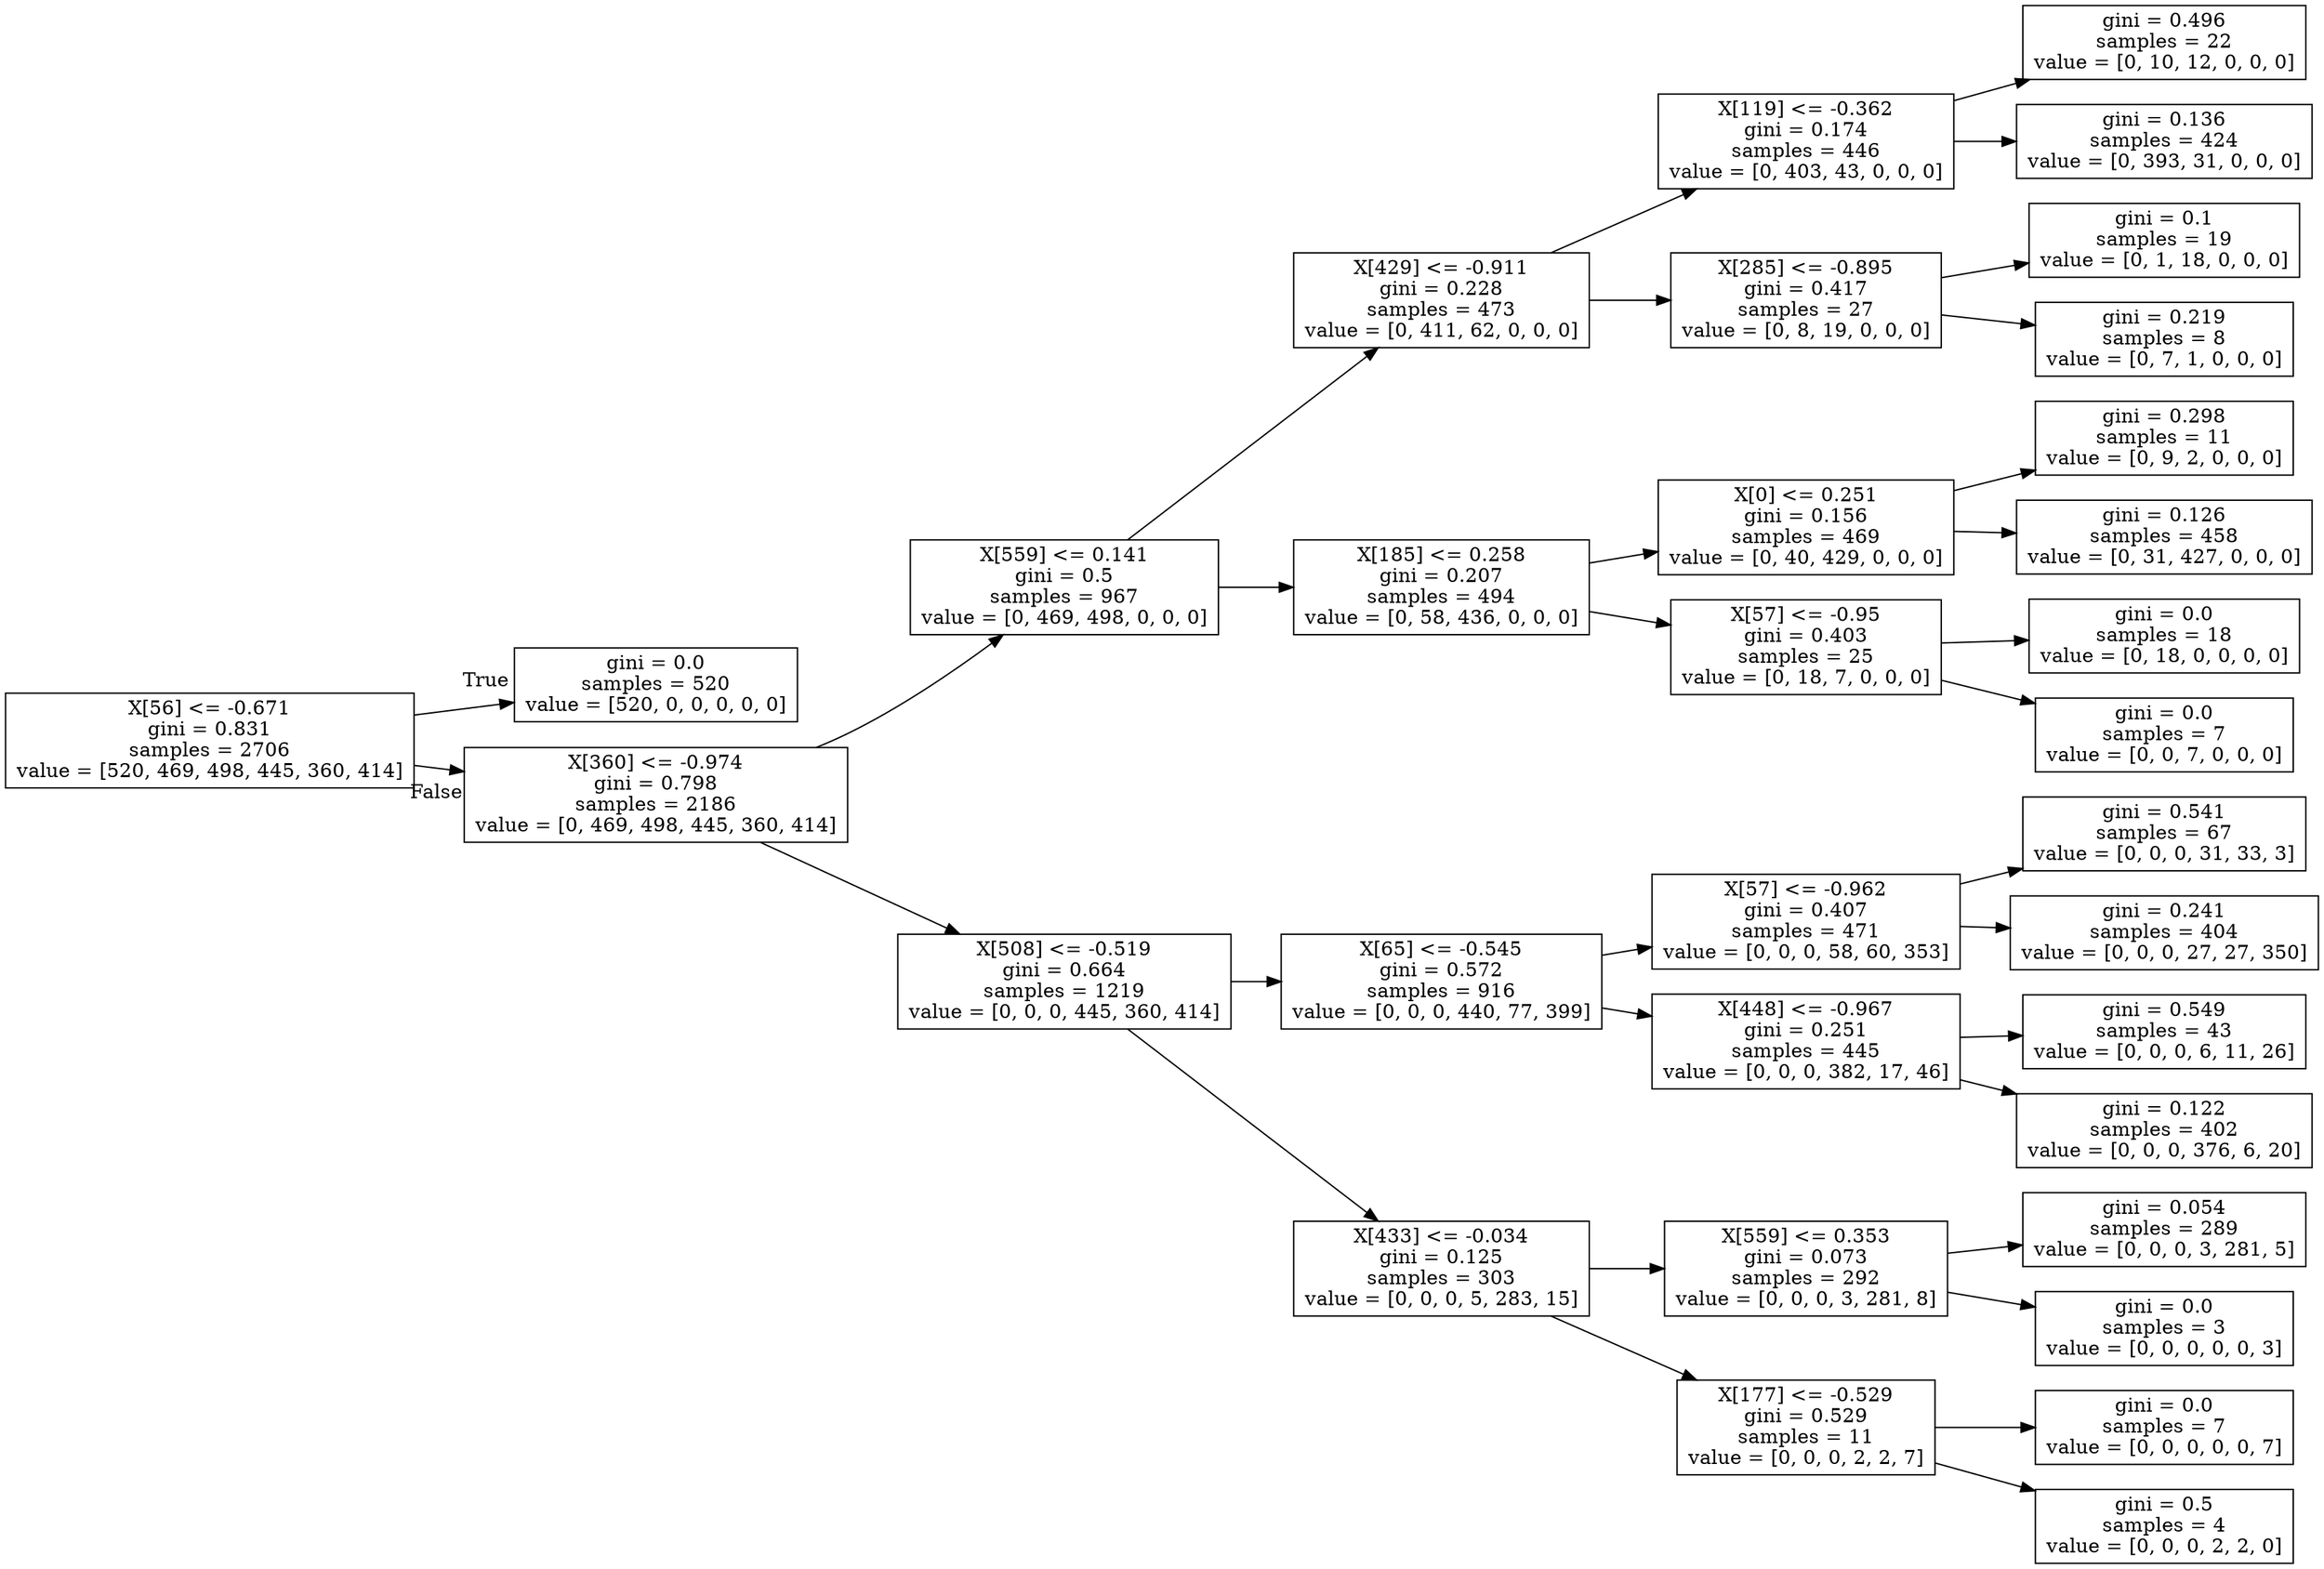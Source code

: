 digraph Tree {
node [shape=box] ;
rankdir=LR ;
0 [label="X[56] <= -0.671\ngini = 0.831\nsamples = 2706\nvalue = [520, 469, 498, 445, 360, 414]"] ;
1 [label="gini = 0.0\nsamples = 520\nvalue = [520, 0, 0, 0, 0, 0]"] ;
0 -> 1 [labeldistance=2.5, labelangle=-45, headlabel="True"] ;
2 [label="X[360] <= -0.974\ngini = 0.798\nsamples = 2186\nvalue = [0, 469, 498, 445, 360, 414]"] ;
0 -> 2 [labeldistance=2.5, labelangle=45, headlabel="False"] ;
3 [label="X[559] <= 0.141\ngini = 0.5\nsamples = 967\nvalue = [0, 469, 498, 0, 0, 0]"] ;
2 -> 3 ;
4 [label="X[429] <= -0.911\ngini = 0.228\nsamples = 473\nvalue = [0, 411, 62, 0, 0, 0]"] ;
3 -> 4 ;
5 [label="X[119] <= -0.362\ngini = 0.174\nsamples = 446\nvalue = [0, 403, 43, 0, 0, 0]"] ;
4 -> 5 ;
6 [label="gini = 0.496\nsamples = 22\nvalue = [0, 10, 12, 0, 0, 0]"] ;
5 -> 6 ;
7 [label="gini = 0.136\nsamples = 424\nvalue = [0, 393, 31, 0, 0, 0]"] ;
5 -> 7 ;
8 [label="X[285] <= -0.895\ngini = 0.417\nsamples = 27\nvalue = [0, 8, 19, 0, 0, 0]"] ;
4 -> 8 ;
9 [label="gini = 0.1\nsamples = 19\nvalue = [0, 1, 18, 0, 0, 0]"] ;
8 -> 9 ;
10 [label="gini = 0.219\nsamples = 8\nvalue = [0, 7, 1, 0, 0, 0]"] ;
8 -> 10 ;
11 [label="X[185] <= 0.258\ngini = 0.207\nsamples = 494\nvalue = [0, 58, 436, 0, 0, 0]"] ;
3 -> 11 ;
12 [label="X[0] <= 0.251\ngini = 0.156\nsamples = 469\nvalue = [0, 40, 429, 0, 0, 0]"] ;
11 -> 12 ;
13 [label="gini = 0.298\nsamples = 11\nvalue = [0, 9, 2, 0, 0, 0]"] ;
12 -> 13 ;
14 [label="gini = 0.126\nsamples = 458\nvalue = [0, 31, 427, 0, 0, 0]"] ;
12 -> 14 ;
15 [label="X[57] <= -0.95\ngini = 0.403\nsamples = 25\nvalue = [0, 18, 7, 0, 0, 0]"] ;
11 -> 15 ;
16 [label="gini = 0.0\nsamples = 18\nvalue = [0, 18, 0, 0, 0, 0]"] ;
15 -> 16 ;
17 [label="gini = 0.0\nsamples = 7\nvalue = [0, 0, 7, 0, 0, 0]"] ;
15 -> 17 ;
18 [label="X[508] <= -0.519\ngini = 0.664\nsamples = 1219\nvalue = [0, 0, 0, 445, 360, 414]"] ;
2 -> 18 ;
19 [label="X[65] <= -0.545\ngini = 0.572\nsamples = 916\nvalue = [0, 0, 0, 440, 77, 399]"] ;
18 -> 19 ;
20 [label="X[57] <= -0.962\ngini = 0.407\nsamples = 471\nvalue = [0, 0, 0, 58, 60, 353]"] ;
19 -> 20 ;
21 [label="gini = 0.541\nsamples = 67\nvalue = [0, 0, 0, 31, 33, 3]"] ;
20 -> 21 ;
22 [label="gini = 0.241\nsamples = 404\nvalue = [0, 0, 0, 27, 27, 350]"] ;
20 -> 22 ;
23 [label="X[448] <= -0.967\ngini = 0.251\nsamples = 445\nvalue = [0, 0, 0, 382, 17, 46]"] ;
19 -> 23 ;
24 [label="gini = 0.549\nsamples = 43\nvalue = [0, 0, 0, 6, 11, 26]"] ;
23 -> 24 ;
25 [label="gini = 0.122\nsamples = 402\nvalue = [0, 0, 0, 376, 6, 20]"] ;
23 -> 25 ;
26 [label="X[433] <= -0.034\ngini = 0.125\nsamples = 303\nvalue = [0, 0, 0, 5, 283, 15]"] ;
18 -> 26 ;
27 [label="X[559] <= 0.353\ngini = 0.073\nsamples = 292\nvalue = [0, 0, 0, 3, 281, 8]"] ;
26 -> 27 ;
28 [label="gini = 0.054\nsamples = 289\nvalue = [0, 0, 0, 3, 281, 5]"] ;
27 -> 28 ;
29 [label="gini = 0.0\nsamples = 3\nvalue = [0, 0, 0, 0, 0, 3]"] ;
27 -> 29 ;
30 [label="X[177] <= -0.529\ngini = 0.529\nsamples = 11\nvalue = [0, 0, 0, 2, 2, 7]"] ;
26 -> 30 ;
31 [label="gini = 0.0\nsamples = 7\nvalue = [0, 0, 0, 0, 0, 7]"] ;
30 -> 31 ;
32 [label="gini = 0.5\nsamples = 4\nvalue = [0, 0, 0, 2, 2, 0]"] ;
30 -> 32 ;
}